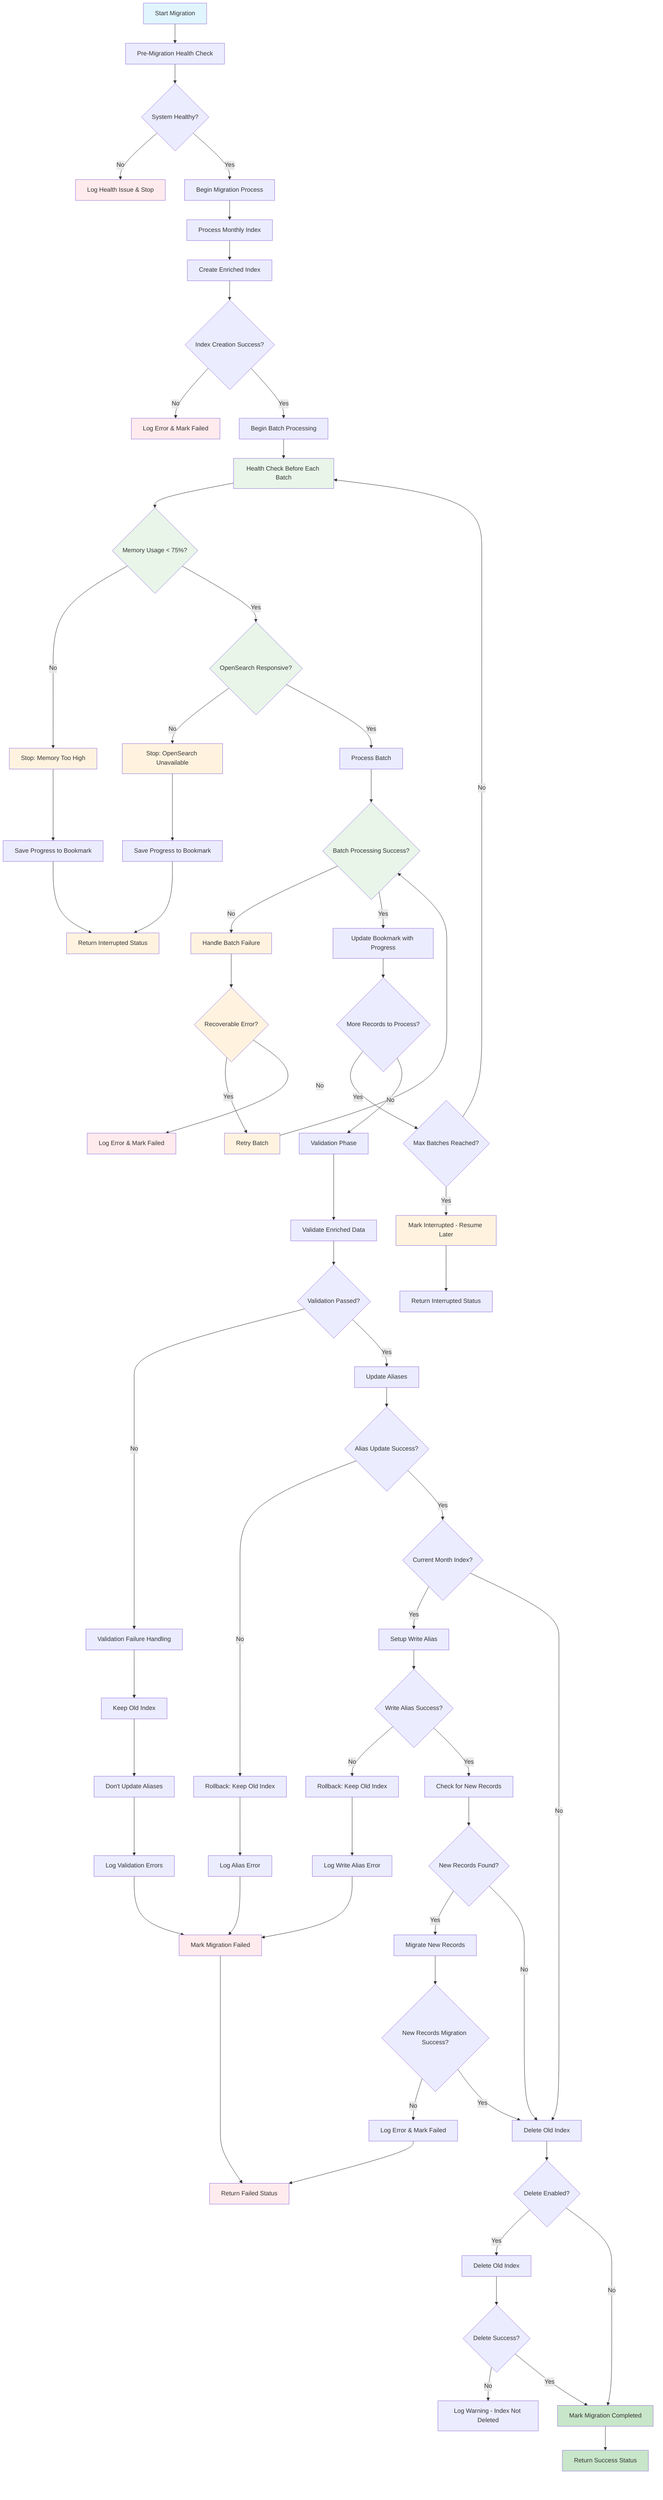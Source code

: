 flowchart TD
    A[Start Migration] --> B[Pre-Migration Health Check]
    B --> C{System Healthy?}
    C -->|No| D[Log Health Issue & Stop]
    C -->|Yes| E[Begin Migration Process]

    E --> F[Process Monthly Index]
    F --> G[Create Enriched Index]
    G --> H{Index Creation Success?}
    H -->|No| I[Log Error & Mark Failed]
    H -->|Yes| J[Begin Batch Processing]

    J --> K[Health Check Before Each Batch]
    K --> L{Memory Usage < 75%?}
    L -->|No| M[Stop: Memory Too High]
    M --> N[Save Progress to Bookmark]
    N --> O[Return Interrupted Status]

    L -->|Yes| P{OpenSearch Responsive?}
    P -->|No| Q[Stop: OpenSearch Unavailable]
    Q --> R[Save Progress to Bookmark]
    R --> O

    P -->|Yes| S[Process Batch]
    S --> T{Batch Processing Success?}
    T -->|No| U[Handle Batch Failure]
    U --> V{Recoverable Error?}
    V -->|Yes| W[Retry Batch]
    W --> T
    V -->|No| X[Log Error & Mark Failed]

    T -->|Yes| Y[Update Bookmark with Progress]
    Y --> Z{More Records to Process?}
    Z -->|Yes| AA{Max Batches Reached?}
    AA -->|No| K
    AA -->|Yes| BB[Mark Interrupted - Resume Later]
    Z -->|No| CC[Validation Phase]

    CC --> DD[Validate Enriched Data]
    DD --> EE{Validation Passed?}
    EE -->|No| FF[Validation Failure Handling]
    FF --> GG[Keep Old Index]
    GG --> HH[Don't Update Aliases]
    HH --> II[Log Validation Errors]
    II --> JJ[Mark Migration Failed]

    EE -->|Yes| KK[Update Aliases]
    KK --> LL{Alias Update Success?}
    LL -->|No| MM[Rollback: Keep Old Index]
    MM --> NN[Log Alias Error]
    NN --> JJ

    LL -->|Yes| OO{Current Month Index?}
    OO -->|Yes| PP[Setup Write Alias]
    PP --> QQ{Write Alias Success?}
    QQ -->|No| RR[Rollback: Keep Old Index]
    RR --> SS[Log Write Alias Error]
    SS --> JJ

    QQ -->|Yes| TT[Check for New Records]
    TT --> UU{New Records Found?}
    UU -->|Yes| VV[Migrate New Records]
    VV --> WW{New Records Migration Success?}
    WW -->|No| XX[Log Error & Mark Failed]
    WW -->|Yes| YY[Delete Old Index]
    UU -->|No| YY

    OO -->|No| YY

    YY --> ZZ{Delete Enabled?}
    ZZ -->|Yes| AAA[Delete Old Index]
    AAA --> BBB{Delete Success?}
    BBB -->|No| CCC[Log Warning - Index Not Deleted]
    BBB -->|Yes| DDD[Mark Migration Completed]
    ZZ -->|No| DDD

    BB --> EEE[Return Interrupted Status]
    JJ --> FFF[Return Failed Status]
    XX --> FFF
    DDD --> GGG[Return Success Status]

    style A fill:#e1f5fe
    style D fill:#ffebee
    style I fill:#ffebee
    style M fill:#fff3e0
    style O fill:#fff3e0
    style Q fill:#fff3e0
    style X fill:#ffebee
    style BB fill:#fff3e0
    style JJ fill:#ffebee
    style FFF fill:#ffebee
    style GGG fill:#c8e6c9
    style DDD fill:#c8e6c9
    style K fill:#e8f5e8
    style L fill:#e8f5e8
    style P fill:#e8f5e8
    style T fill:#e8f5e8
    style U fill:#fff3e0
    style V fill:#fff3e0
    style W fill:#fff3e0